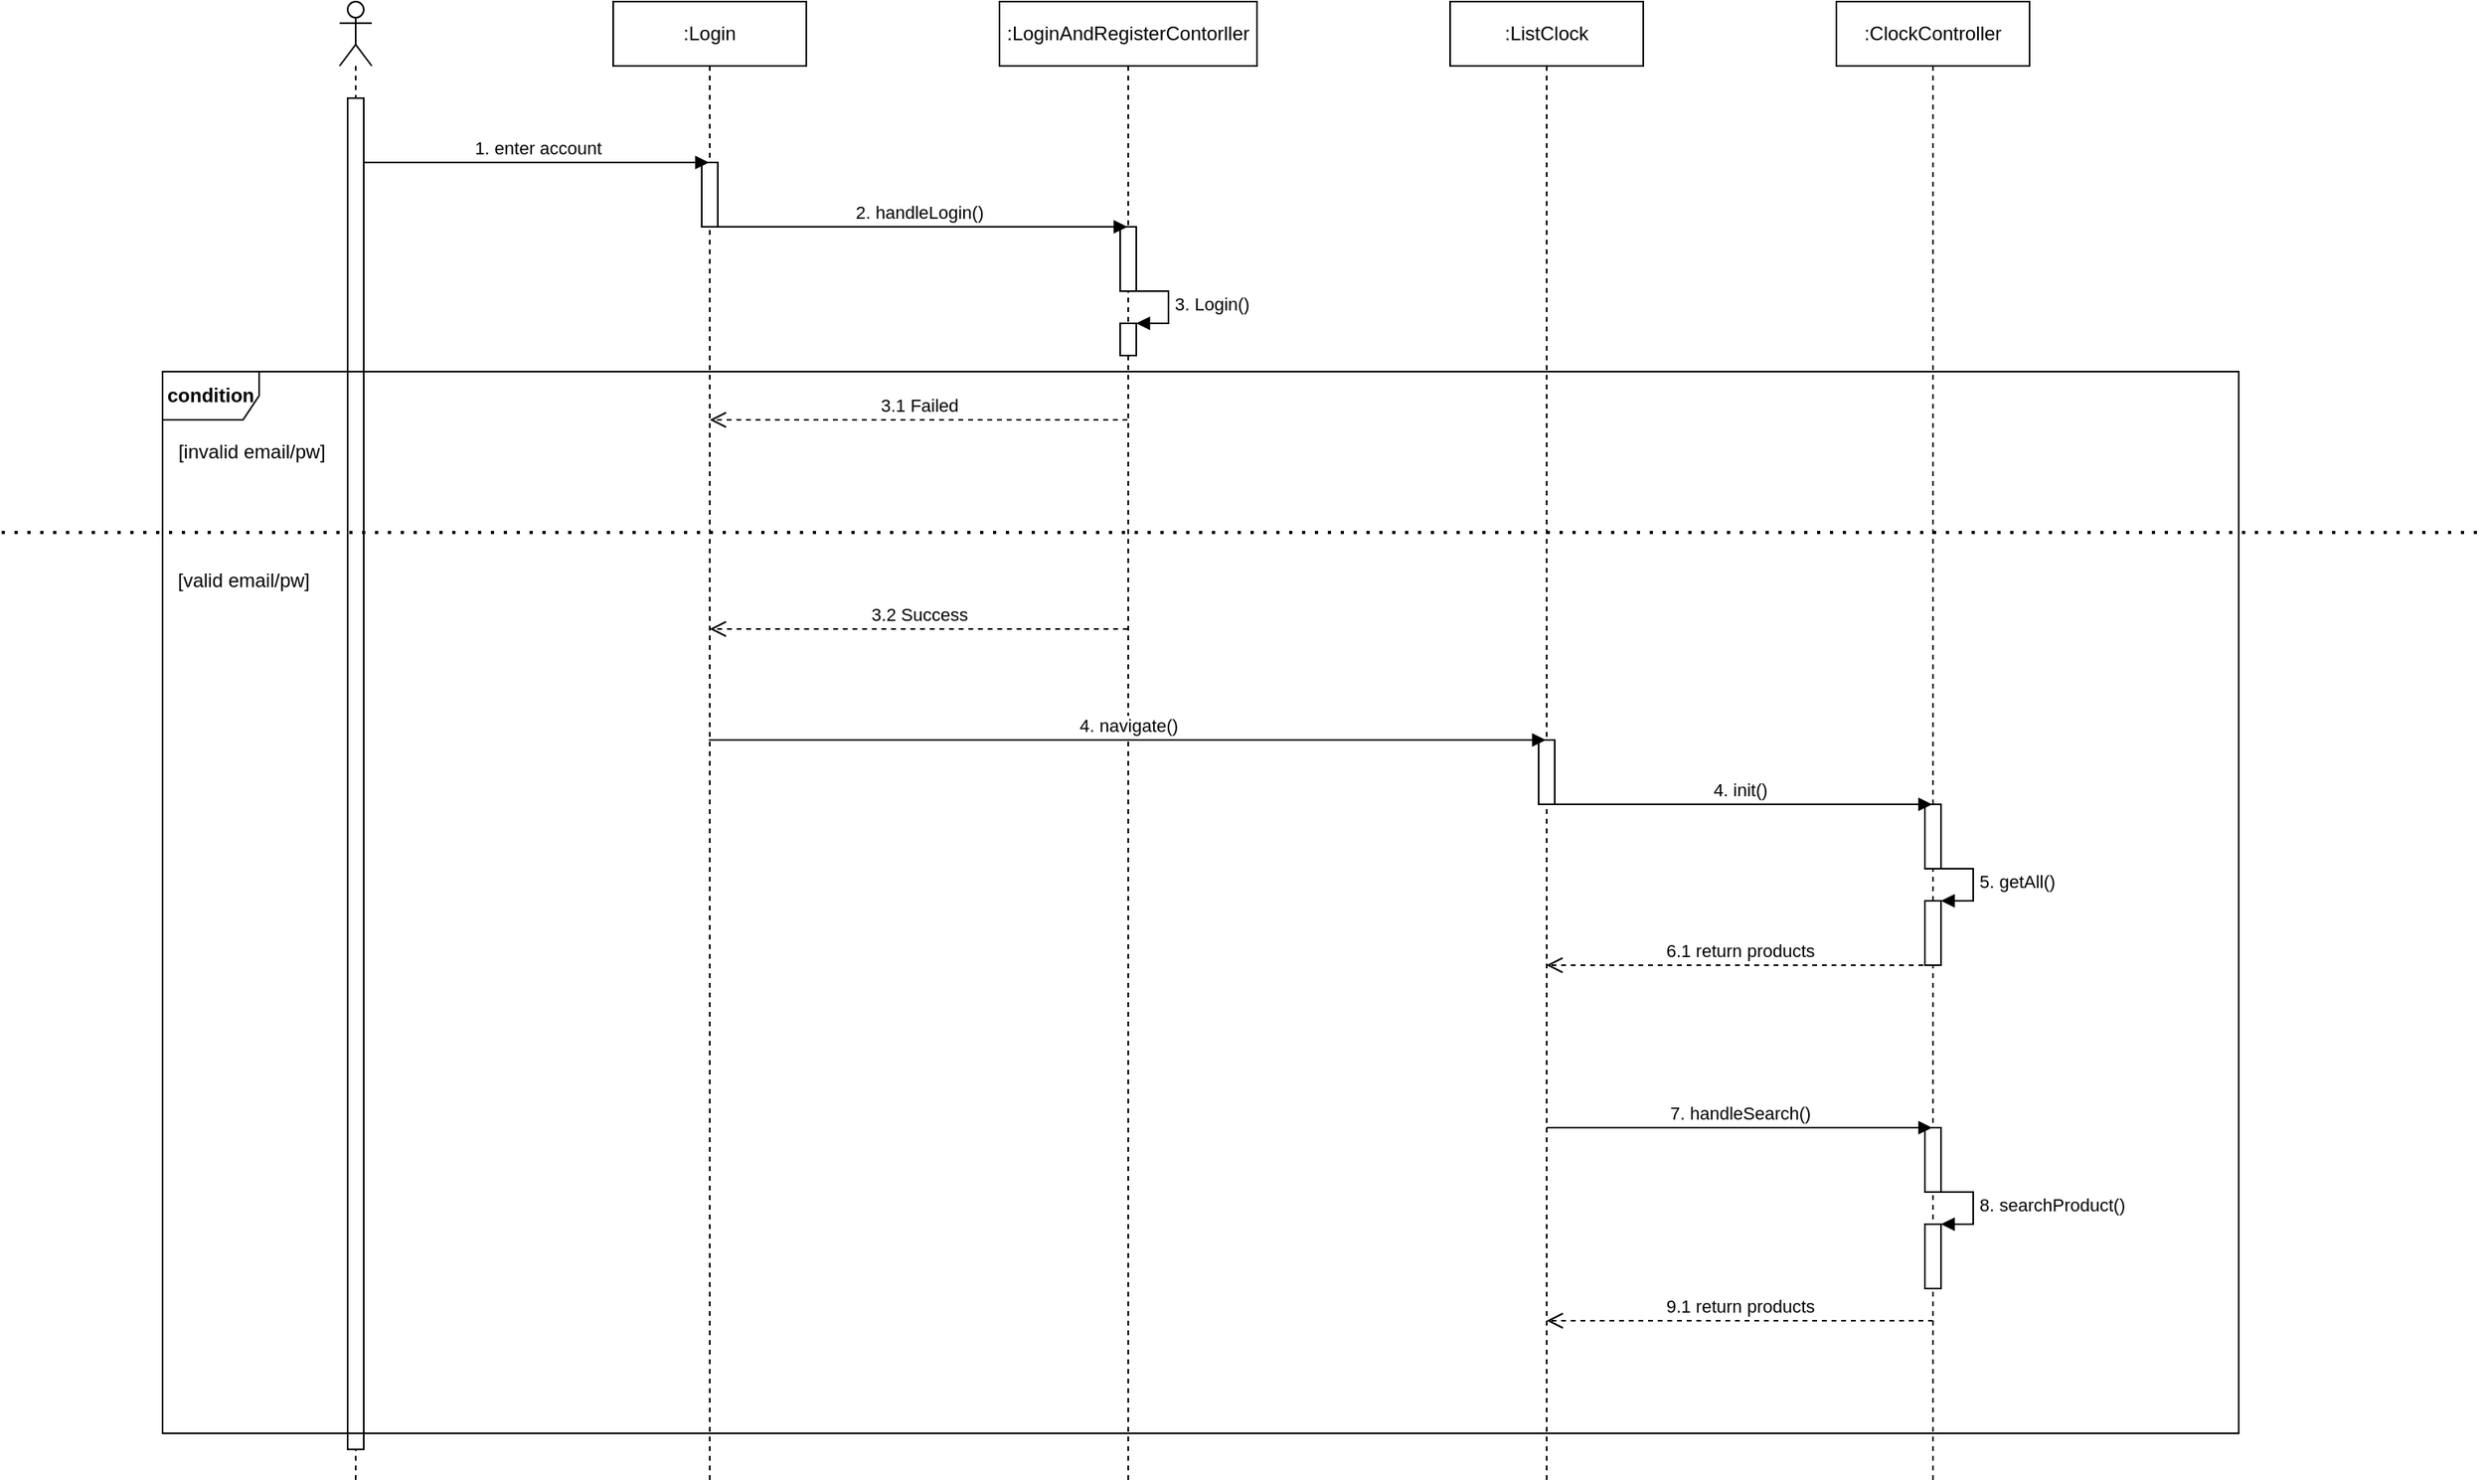 <mxfile version="13.9.9" type="device" pages="5"><diagram id="6x3EPwqBWfYFj-WbYDi4" name="ListClock"><mxGraphModel dx="2091" dy="584" grid="1" gridSize="10" guides="1" tooltips="1" connect="1" arrows="1" fold="1" page="1" pageScale="1" pageWidth="827" pageHeight="1169" math="0" shadow="0"><root><mxCell id="0"/><mxCell id="1" parent="0"/><mxCell id="4ZbzaC9IqEXtEXkV-pgL-1" value="" style="shape=umlLifeline;participant=umlActor;perimeter=lifelinePerimeter;whiteSpace=wrap;html=1;container=1;collapsible=0;recursiveResize=0;verticalAlign=top;spacingTop=36;outlineConnect=0;" parent="1" vertex="1"><mxGeometry x="-10" y="80" width="20" height="920" as="geometry"/></mxCell><mxCell id="4ZbzaC9IqEXtEXkV-pgL-15" value="" style="html=1;points=[];perimeter=orthogonalPerimeter;" parent="4ZbzaC9IqEXtEXkV-pgL-1" vertex="1"><mxGeometry x="5" y="60" width="10" height="840" as="geometry"/></mxCell><mxCell id="4ZbzaC9IqEXtEXkV-pgL-2" value=":ClockController" style="shape=umlLifeline;perimeter=lifelinePerimeter;whiteSpace=wrap;html=1;container=1;collapsible=0;recursiveResize=0;outlineConnect=0;" parent="1" vertex="1"><mxGeometry x="920" y="80" width="120" height="920" as="geometry"/></mxCell><mxCell id="4ZbzaC9IqEXtEXkV-pgL-23" value="" style="html=1;points=[];perimeter=orthogonalPerimeter;" parent="4ZbzaC9IqEXtEXkV-pgL-2" vertex="1"><mxGeometry x="55" y="499" width="10" height="40" as="geometry"/></mxCell><mxCell id="4ZbzaC9IqEXtEXkV-pgL-24" value="" style="html=1;points=[];perimeter=orthogonalPerimeter;" parent="4ZbzaC9IqEXtEXkV-pgL-2" vertex="1"><mxGeometry x="55" y="559" width="10" height="40" as="geometry"/></mxCell><mxCell id="4ZbzaC9IqEXtEXkV-pgL-25" value="5. getAll()" style="edgeStyle=orthogonalEdgeStyle;html=1;align=left;spacingLeft=2;endArrow=block;rounded=0;entryX=1;entryY=0;" parent="4ZbzaC9IqEXtEXkV-pgL-2" target="4ZbzaC9IqEXtEXkV-pgL-24" edge="1"><mxGeometry relative="1" as="geometry"><mxPoint x="60" y="539" as="sourcePoint"/><Array as="points"><mxPoint x="85" y="539"/></Array></mxGeometry></mxCell><mxCell id="QKuRSUSCbCSaYVGUahXZ-3" value="" style="html=1;points=[];perimeter=orthogonalPerimeter;" parent="4ZbzaC9IqEXtEXkV-pgL-2" vertex="1"><mxGeometry x="55" y="760" width="10" height="40" as="geometry"/></mxCell><mxCell id="QKuRSUSCbCSaYVGUahXZ-4" value="8. searchProduct()" style="edgeStyle=orthogonalEdgeStyle;html=1;align=left;spacingLeft=2;endArrow=block;rounded=0;entryX=1;entryY=0;" parent="4ZbzaC9IqEXtEXkV-pgL-2" target="QKuRSUSCbCSaYVGUahXZ-3" edge="1"><mxGeometry relative="1" as="geometry"><mxPoint x="60" y="740" as="sourcePoint"/><Array as="points"><mxPoint x="85" y="740"/></Array></mxGeometry></mxCell><mxCell id="QKuRSUSCbCSaYVGUahXZ-11" value="" style="html=1;points=[];perimeter=orthogonalPerimeter;" parent="4ZbzaC9IqEXtEXkV-pgL-2" vertex="1"><mxGeometry x="55" y="700" width="10" height="40" as="geometry"/></mxCell><mxCell id="4ZbzaC9IqEXtEXkV-pgL-3" value=":ListClock" style="shape=umlLifeline;perimeter=lifelinePerimeter;whiteSpace=wrap;html=1;container=1;collapsible=0;recursiveResize=0;outlineConnect=0;" parent="1" vertex="1"><mxGeometry x="680" y="80" width="120" height="920" as="geometry"/></mxCell><mxCell id="4ZbzaC9IqEXtEXkV-pgL-21" value="" style="html=1;points=[];perimeter=orthogonalPerimeter;" parent="4ZbzaC9IqEXtEXkV-pgL-3" vertex="1"><mxGeometry x="55" y="459" width="10" height="40" as="geometry"/></mxCell><mxCell id="4ZbzaC9IqEXtEXkV-pgL-4" value=":LoginAndRegisterContorller" style="shape=umlLifeline;perimeter=lifelinePerimeter;whiteSpace=wrap;html=1;container=1;collapsible=0;recursiveResize=0;outlineConnect=0;" parent="1" vertex="1"><mxGeometry x="400" y="80" width="160" height="920" as="geometry"/></mxCell><mxCell id="4ZbzaC9IqEXtEXkV-pgL-18" value="" style="html=1;points=[];perimeter=orthogonalPerimeter;" parent="4ZbzaC9IqEXtEXkV-pgL-4" vertex="1"><mxGeometry x="75" y="140" width="10" height="40" as="geometry"/></mxCell><mxCell id="4ZbzaC9IqEXtEXkV-pgL-13" value="" style="html=1;points=[];perimeter=orthogonalPerimeter;" parent="4ZbzaC9IqEXtEXkV-pgL-4" vertex="1"><mxGeometry x="75" y="200" width="10" height="20" as="geometry"/></mxCell><mxCell id="4ZbzaC9IqEXtEXkV-pgL-14" value="3. Login()" style="edgeStyle=orthogonalEdgeStyle;html=1;align=left;spacingLeft=2;endArrow=block;rounded=0;entryX=1;entryY=0;" parent="4ZbzaC9IqEXtEXkV-pgL-4" target="4ZbzaC9IqEXtEXkV-pgL-13" edge="1"><mxGeometry relative="1" as="geometry"><mxPoint x="80" y="180" as="sourcePoint"/><Array as="points"><mxPoint x="105" y="180"/></Array></mxGeometry></mxCell><mxCell id="4ZbzaC9IqEXtEXkV-pgL-5" value=":Login" style="shape=umlLifeline;perimeter=lifelinePerimeter;whiteSpace=wrap;html=1;container=1;collapsible=0;recursiveResize=0;outlineConnect=0;" parent="1" vertex="1"><mxGeometry x="160" y="80" width="120" height="920" as="geometry"/></mxCell><mxCell id="4ZbzaC9IqEXtEXkV-pgL-16" value="" style="html=1;points=[];perimeter=orthogonalPerimeter;" parent="4ZbzaC9IqEXtEXkV-pgL-5" vertex="1"><mxGeometry x="55" y="100" width="10" height="40" as="geometry"/></mxCell><mxCell id="4ZbzaC9IqEXtEXkV-pgL-12" value="1. enter account" style="html=1;verticalAlign=bottom;endArrow=block;" parent="1" source="4ZbzaC9IqEXtEXkV-pgL-15" target="4ZbzaC9IqEXtEXkV-pgL-5" edge="1"><mxGeometry width="80" relative="1" as="geometry"><mxPoint x="10" y="180" as="sourcePoint"/><mxPoint x="140" y="170" as="targetPoint"/><Array as="points"><mxPoint x="110" y="180"/></Array></mxGeometry></mxCell><mxCell id="4ZbzaC9IqEXtEXkV-pgL-17" value="2. handleLogin()" style="html=1;verticalAlign=bottom;endArrow=block;" parent="1" target="4ZbzaC9IqEXtEXkV-pgL-4" edge="1"><mxGeometry width="80" relative="1" as="geometry"><mxPoint x="220" y="220" as="sourcePoint"/><mxPoint x="300" y="220" as="targetPoint"/></mxGeometry></mxCell><mxCell id="4ZbzaC9IqEXtEXkV-pgL-19" value="3.1 Failed" style="html=1;verticalAlign=bottom;endArrow=open;dashed=1;endSize=8;" parent="1" source="4ZbzaC9IqEXtEXkV-pgL-4" target="4ZbzaC9IqEXtEXkV-pgL-5" edge="1"><mxGeometry relative="1" as="geometry"><mxPoint x="480" y="320" as="sourcePoint"/><mxPoint x="400" y="320" as="targetPoint"/><Array as="points"><mxPoint x="350" y="340"/></Array></mxGeometry></mxCell><mxCell id="4ZbzaC9IqEXtEXkV-pgL-20" value="4. navigate()" style="html=1;verticalAlign=bottom;endArrow=block;" parent="1" edge="1"><mxGeometry width="80" relative="1" as="geometry"><mxPoint x="219.5" y="539" as="sourcePoint"/><mxPoint x="739.5" y="539" as="targetPoint"/><Array as="points"><mxPoint x="490" y="539"/></Array></mxGeometry></mxCell><mxCell id="4ZbzaC9IqEXtEXkV-pgL-22" value="4. init()" style="html=1;verticalAlign=bottom;endArrow=block;" parent="1" edge="1"><mxGeometry width="80" relative="1" as="geometry"><mxPoint x="740" y="579" as="sourcePoint"/><mxPoint x="979.5" y="579.0" as="targetPoint"/></mxGeometry></mxCell><mxCell id="4ZbzaC9IqEXtEXkV-pgL-26" value="6.1 return products" style="html=1;verticalAlign=bottom;endArrow=open;dashed=1;endSize=8;" parent="1" edge="1"><mxGeometry relative="1" as="geometry"><mxPoint x="980" y="679" as="sourcePoint"/><mxPoint x="739.81" y="679" as="targetPoint"/></mxGeometry></mxCell><mxCell id="4ZbzaC9IqEXtEXkV-pgL-27" value="3.2 Success" style="html=1;verticalAlign=bottom;endArrow=open;dashed=1;endSize=8;" parent="1" edge="1"><mxGeometry relative="1" as="geometry"><mxPoint x="479.69" y="470.0" as="sourcePoint"/><mxPoint x="220.0" y="470.0" as="targetPoint"/><Array as="points"><mxPoint x="350.19" y="470"/></Array></mxGeometry></mxCell><mxCell id="4ZbzaC9IqEXtEXkV-pgL-29" value="" style="endArrow=none;dashed=1;html=1;dashPattern=1 3;strokeWidth=2;" parent="1" edge="1"><mxGeometry width="50" height="50" relative="1" as="geometry"><mxPoint x="-220" y="410" as="sourcePoint"/><mxPoint x="1320" y="410" as="targetPoint"/></mxGeometry></mxCell><mxCell id="4ZbzaC9IqEXtEXkV-pgL-38" value="[invalid email/pw]" style="text;html=1;align=center;verticalAlign=middle;resizable=0;points=[];autosize=1;" parent="1" vertex="1"><mxGeometry x="-120" y="350" width="110" height="20" as="geometry"/></mxCell><mxCell id="4ZbzaC9IqEXtEXkV-pgL-39" value="[valid email/pw]" style="text;html=1;align=center;verticalAlign=middle;resizable=0;points=[];autosize=1;" parent="1" vertex="1"><mxGeometry x="-120" y="430" width="100" height="20" as="geometry"/></mxCell><mxCell id="QKuRSUSCbCSaYVGUahXZ-2" value="7. handleSearch()" style="html=1;verticalAlign=bottom;endArrow=block;" parent="1" target="4ZbzaC9IqEXtEXkV-pgL-2" edge="1"><mxGeometry width="80" relative="1" as="geometry"><mxPoint x="740" y="780" as="sourcePoint"/><mxPoint x="954.5" y="780" as="targetPoint"/><Array as="points"><mxPoint x="845" y="780"/></Array></mxGeometry></mxCell><mxCell id="QKuRSUSCbCSaYVGUahXZ-13" value="9.1 return products" style="html=1;verticalAlign=bottom;endArrow=open;dashed=1;endSize=8;" parent="1" target="4ZbzaC9IqEXtEXkV-pgL-3" edge="1"><mxGeometry x="-0.001" relative="1" as="geometry"><mxPoint x="980" y="900" as="sourcePoint"/><mxPoint x="900" y="900" as="targetPoint"/><mxPoint as="offset"/></mxGeometry></mxCell><mxCell id="ag_3nZX5s_syxcWz026o-1" value="&lt;b&gt;condition&lt;/b&gt;" style="shape=umlFrame;whiteSpace=wrap;html=1;" parent="1" vertex="1"><mxGeometry x="-120" y="310" width="1290" height="660" as="geometry"/></mxCell></root></mxGraphModel></diagram><diagram id="0KiFyDqW0P118igufrtI" name="Add-Delete"><mxGraphModel dx="2389" dy="678" grid="1" gridSize="10" guides="1" tooltips="1" connect="1" arrows="1" fold="1" page="1" pageScale="1" pageWidth="827" pageHeight="1169" math="0" shadow="0"><root><mxCell id="wkVsoX18GXcLnjaH77v0-0"/><mxCell id="wkVsoX18GXcLnjaH77v0-1" parent="wkVsoX18GXcLnjaH77v0-0"/><mxCell id="uT6mUZT8ev6ivkSlU4DW-0" value="" style="shape=umlLifeline;participant=umlActor;perimeter=lifelinePerimeter;whiteSpace=wrap;html=1;container=1;collapsible=0;recursiveResize=0;verticalAlign=top;spacingTop=36;outlineConnect=0;" parent="wkVsoX18GXcLnjaH77v0-1" vertex="1"><mxGeometry x="-10" y="80" width="20" height="2120" as="geometry"/></mxCell><mxCell id="uT6mUZT8ev6ivkSlU4DW-1" value="" style="html=1;points=[];perimeter=orthogonalPerimeter;" parent="uT6mUZT8ev6ivkSlU4DW-0" vertex="1"><mxGeometry x="5" y="60" width="10" height="1910" as="geometry"/></mxCell><mxCell id="uT6mUZT8ev6ivkSlU4DW-2" value=":ClockController" style="shape=umlLifeline;perimeter=lifelinePerimeter;whiteSpace=wrap;html=1;container=1;collapsible=0;recursiveResize=0;outlineConnect=0;" parent="wkVsoX18GXcLnjaH77v0-1" vertex="1"><mxGeometry x="1030" y="70" width="120" height="2120" as="geometry"/></mxCell><mxCell id="D1Z6ZA0imk2S1UQ9tDyd-1" value="" style="html=1;points=[];perimeter=orthogonalPerimeter;" parent="uT6mUZT8ev6ivkSlU4DW-2" vertex="1"><mxGeometry x="55" y="140" width="10" height="40" as="geometry"/></mxCell><mxCell id="D1Z6ZA0imk2S1UQ9tDyd-2" value="" style="html=1;points=[];perimeter=orthogonalPerimeter;" parent="uT6mUZT8ev6ivkSlU4DW-2" vertex="1"><mxGeometry x="55" y="200" width="10" height="40" as="geometry"/></mxCell><mxCell id="D1Z6ZA0imk2S1UQ9tDyd-3" value="3. getAll()" style="edgeStyle=orthogonalEdgeStyle;html=1;align=left;spacingLeft=2;endArrow=block;rounded=0;entryX=1;entryY=0;" parent="uT6mUZT8ev6ivkSlU4DW-2" target="D1Z6ZA0imk2S1UQ9tDyd-2" edge="1"><mxGeometry relative="1" as="geometry"><mxPoint x="60" y="180" as="sourcePoint"/><Array as="points"><mxPoint x="85" y="180"/></Array></mxGeometry></mxCell><mxCell id="D1Z6ZA0imk2S1UQ9tDyd-7" value="" style="html=1;points=[];perimeter=orthogonalPerimeter;" parent="uT6mUZT8ev6ivkSlU4DW-2" vertex="1"><mxGeometry x="55" y="320" width="10" height="40" as="geometry"/></mxCell><mxCell id="D1Z6ZA0imk2S1UQ9tDyd-8" value="6. getClockById()" style="edgeStyle=orthogonalEdgeStyle;html=1;align=left;spacingLeft=2;endArrow=block;rounded=0;entryX=1;entryY=0;" parent="uT6mUZT8ev6ivkSlU4DW-2" target="D1Z6ZA0imk2S1UQ9tDyd-9" edge="1"><mxGeometry relative="1" as="geometry"><mxPoint x="60" y="360" as="sourcePoint"/><Array as="points"><mxPoint x="85" y="360"/></Array></mxGeometry></mxCell><mxCell id="D1Z6ZA0imk2S1UQ9tDyd-9" value="" style="html=1;points=[];perimeter=orthogonalPerimeter;" parent="uT6mUZT8ev6ivkSlU4DW-2" vertex="1"><mxGeometry x="55" y="380" width="10" height="40" as="geometry"/></mxCell><mxCell id="D1Z6ZA0imk2S1UQ9tDyd-16" value="" style="html=1;points=[];perimeter=orthogonalPerimeter;" parent="uT6mUZT8ev6ivkSlU4DW-2" vertex="1"><mxGeometry x="55" y="520" width="10" height="40" as="geometry"/></mxCell><mxCell id="D1Z6ZA0imk2S1UQ9tDyd-15" value="10. addProduct()" style="edgeStyle=orthogonalEdgeStyle;html=1;align=left;spacingLeft=2;endArrow=block;rounded=0;entryX=1;entryY=0;" parent="uT6mUZT8ev6ivkSlU4DW-2" target="D1Z6ZA0imk2S1UQ9tDyd-14" edge="1"><mxGeometry relative="1" as="geometry"><mxPoint x="60" y="560" as="sourcePoint"/><Array as="points"><mxPoint x="85" y="560"/></Array></mxGeometry></mxCell><mxCell id="D1Z6ZA0imk2S1UQ9tDyd-14" value="" style="html=1;points=[];perimeter=orthogonalPerimeter;" parent="uT6mUZT8ev6ivkSlU4DW-2" vertex="1"><mxGeometry x="55" y="580" width="10" height="40" as="geometry"/></mxCell><mxCell id="mBYN2zFksLIMVfZ2ObAT-1" value="" style="html=1;points=[];perimeter=orthogonalPerimeter;" parent="uT6mUZT8ev6ivkSlU4DW-2" vertex="1"><mxGeometry x="55" y="920" width="10" height="40" as="geometry"/></mxCell><mxCell id="mBYN2zFksLIMVfZ2ObAT-2" value="13. deleteClock(id)" style="edgeStyle=orthogonalEdgeStyle;html=1;align=left;spacingLeft=2;endArrow=block;rounded=0;entryX=1;entryY=0;" parent="uT6mUZT8ev6ivkSlU4DW-2" target="mBYN2zFksLIMVfZ2ObAT-1" edge="1"><mxGeometry relative="1" as="geometry"><mxPoint x="60" y="900" as="sourcePoint"/><Array as="points"><mxPoint x="85" y="900"/></Array></mxGeometry></mxCell><mxCell id="mBYN2zFksLIMVfZ2ObAT-3" value="" style="html=1;points=[];perimeter=orthogonalPerimeter;" parent="uT6mUZT8ev6ivkSlU4DW-2" vertex="1"><mxGeometry x="55" y="860" width="10" height="40" as="geometry"/></mxCell><mxCell id="uT6mUZT8ev6ivkSlU4DW-6" value=":AddClock" style="shape=umlLifeline;perimeter=lifelinePerimeter;whiteSpace=wrap;html=1;container=1;collapsible=0;recursiveResize=0;outlineConnect=0;" parent="wkVsoX18GXcLnjaH77v0-1" vertex="1"><mxGeometry x="680" y="80" width="120" height="2120" as="geometry"/></mxCell><mxCell id="D1Z6ZA0imk2S1UQ9tDyd-13" value="" style="html=1;points=[];perimeter=orthogonalPerimeter;" parent="uT6mUZT8ev6ivkSlU4DW-6" vertex="1"><mxGeometry x="55" y="480" width="10" height="40" as="geometry"/></mxCell><mxCell id="uT6mUZT8ev6ivkSlU4DW-8" value=":DetailClock" style="shape=umlLifeline;perimeter=lifelinePerimeter;whiteSpace=wrap;html=1;container=1;collapsible=0;recursiveResize=0;outlineConnect=0;" parent="wkVsoX18GXcLnjaH77v0-1" vertex="1"><mxGeometry x="400" y="80" width="160" height="2120" as="geometry"/></mxCell><mxCell id="D1Z6ZA0imk2S1UQ9tDyd-6" value="" style="html=1;points=[];perimeter=orthogonalPerimeter;" parent="uT6mUZT8ev6ivkSlU4DW-8" vertex="1"><mxGeometry x="75" y="280" width="10" height="40" as="geometry"/></mxCell><mxCell id="uT6mUZT8ev6ivkSlU4DW-12" value=":ListClock" style="shape=umlLifeline;perimeter=lifelinePerimeter;whiteSpace=wrap;html=1;container=1;collapsible=0;recursiveResize=0;outlineConnect=0;" parent="wkVsoX18GXcLnjaH77v0-1" vertex="1"><mxGeometry x="160" y="80" width="120" height="2120" as="geometry"/></mxCell><mxCell id="uT6mUZT8ev6ivkSlU4DW-13" value="" style="html=1;points=[];perimeter=orthogonalPerimeter;" parent="uT6mUZT8ev6ivkSlU4DW-12" vertex="1"><mxGeometry x="55" y="100" width="10" height="40" as="geometry"/></mxCell><mxCell id="uT6mUZT8ev6ivkSlU4DW-14" value="1. View Product" style="html=1;verticalAlign=bottom;endArrow=block;" parent="wkVsoX18GXcLnjaH77v0-1" source="uT6mUZT8ev6ivkSlU4DW-1" target="uT6mUZT8ev6ivkSlU4DW-12" edge="1"><mxGeometry width="80" relative="1" as="geometry"><mxPoint x="10" y="180" as="sourcePoint"/><mxPoint x="140" y="170" as="targetPoint"/><Array as="points"><mxPoint x="110" y="180"/></Array></mxGeometry></mxCell><mxCell id="uT6mUZT8ev6ivkSlU4DW-15" value="2. init()" style="html=1;verticalAlign=bottom;endArrow=block;entryX=0.014;entryY=0.277;entryDx=0;entryDy=0;entryPerimeter=0;" parent="wkVsoX18GXcLnjaH77v0-1" target="D1Z6ZA0imk2S1UQ9tDyd-1" edge="1"><mxGeometry width="80" relative="1" as="geometry"><mxPoint x="220" y="220" as="sourcePoint"/><mxPoint x="1080" y="220" as="targetPoint"/></mxGeometry></mxCell><mxCell id="D1Z6ZA0imk2S1UQ9tDyd-0" value="4.1 return products" style="html=1;verticalAlign=bottom;endArrow=open;dashed=1;endSize=8;" parent="wkVsoX18GXcLnjaH77v0-1" source="uT6mUZT8ev6ivkSlU4DW-2" target="uT6mUZT8ev6ivkSlU4DW-12" edge="1"><mxGeometry relative="1" as="geometry"><mxPoint x="650" y="330" as="sourcePoint"/><mxPoint x="570" y="330" as="targetPoint"/><Array as="points"><mxPoint x="660" y="320"/></Array></mxGeometry></mxCell><mxCell id="D1Z6ZA0imk2S1UQ9tDyd-4" value="5. DetailClick()" style="html=1;verticalAlign=bottom;endArrow=block;" parent="wkVsoX18GXcLnjaH77v0-1" target="uT6mUZT8ev6ivkSlU4DW-8" edge="1"><mxGeometry width="80" relative="1" as="geometry"><mxPoint x="220" y="360" as="sourcePoint"/><mxPoint x="300" y="360" as="targetPoint"/></mxGeometry></mxCell><mxCell id="D1Z6ZA0imk2S1UQ9tDyd-5" value="6. init()" style="html=1;verticalAlign=bottom;endArrow=block;entryX=0.069;entryY=0.301;entryDx=0;entryDy=0;entryPerimeter=0;" parent="wkVsoX18GXcLnjaH77v0-1" source="uT6mUZT8ev6ivkSlU4DW-8" target="D1Z6ZA0imk2S1UQ9tDyd-7" edge="1"><mxGeometry x="-0.229" width="80" relative="1" as="geometry"><mxPoint x="590" y="430" as="sourcePoint"/><mxPoint x="1080" y="400" as="targetPoint"/><Array as="points"><mxPoint x="730" y="400"/><mxPoint x="1040" y="400"/></Array><mxPoint as="offset"/></mxGeometry></mxCell><mxCell id="D1Z6ZA0imk2S1UQ9tDyd-10" value="7.1 return product" style="html=1;verticalAlign=bottom;endArrow=open;dashed=1;endSize=8;" parent="wkVsoX18GXcLnjaH77v0-1" source="uT6mUZT8ev6ivkSlU4DW-2" edge="1"><mxGeometry relative="1" as="geometry"><mxPoint x="980" y="500" as="sourcePoint"/><mxPoint x="480" y="500" as="targetPoint"/><Array as="points"><mxPoint x="660.5" y="500"/></Array></mxGeometry></mxCell><mxCell id="D1Z6ZA0imk2S1UQ9tDyd-11" value="8. navigate()" style="html=1;verticalAlign=bottom;endArrow=block;" parent="wkVsoX18GXcLnjaH77v0-1" edge="1"><mxGeometry width="80" relative="1" as="geometry"><mxPoint x="480" y="560" as="sourcePoint"/><mxPoint x="739.5" y="560" as="targetPoint"/></mxGeometry></mxCell><mxCell id="D1Z6ZA0imk2S1UQ9tDyd-17" value="11.1 return AddClock page" style="html=1;verticalAlign=bottom;endArrow=open;dashed=1;endSize=8;" parent="wkVsoX18GXcLnjaH77v0-1" source="uT6mUZT8ev6ivkSlU4DW-2" target="uT6mUZT8ev6ivkSlU4DW-6" edge="1"><mxGeometry x="-0.031" relative="1" as="geometry"><mxPoint x="960" y="700" as="sourcePoint"/><mxPoint x="890" y="780" as="targetPoint"/><Array as="points"><mxPoint x="1040" y="850"/><mxPoint x="880" y="850"/><mxPoint x="830" y="850"/></Array><mxPoint x="1" as="offset"/></mxGeometry></mxCell><mxCell id="1_5fPhugaTYHrrZBfUpy-2" value="11.2 return ListClock page" style="html=1;verticalAlign=bottom;endArrow=open;dashed=1;endSize=8;" parent="wkVsoX18GXcLnjaH77v0-1" source="uT6mUZT8ev6ivkSlU4DW-2" target="uT6mUZT8ev6ivkSlU4DW-12" edge="1"><mxGeometry x="-0.031" relative="1" as="geometry"><mxPoint x="1090" y="840" as="sourcePoint"/><mxPoint x="740" y="840" as="targetPoint"/><Array as="points"><mxPoint x="1030" y="730"/><mxPoint x="910" y="730"/></Array><mxPoint x="1" as="offset"/></mxGeometry></mxCell><mxCell id="1_5fPhugaTYHrrZBfUpy-5" value="" style="endArrow=none;dashed=1;html=1;dashPattern=1 3;strokeWidth=2;exitX=-0.001;exitY=0.553;exitDx=0;exitDy=0;exitPerimeter=0;entryX=1.002;entryY=0.553;entryDx=0;entryDy=0;entryPerimeter=0;" parent="wkVsoX18GXcLnjaH77v0-1" edge="1"><mxGeometry width="50" height="50" relative="1" as="geometry"><mxPoint x="179.02" y="799.54" as="sourcePoint"/><mxPoint x="1161.96" y="799.54" as="targetPoint"/></mxGeometry></mxCell><mxCell id="1_5fPhugaTYHrrZBfUpy-8" value="[success]" style="text;html=1;align=center;verticalAlign=middle;resizable=0;points=[];autosize=1;" parent="wkVsoX18GXcLnjaH77v0-1" vertex="1"><mxGeometry x="150" y="720" width="70" height="20" as="geometry"/></mxCell><mxCell id="1_5fPhugaTYHrrZBfUpy-9" value="[failed]" style="text;html=1;align=center;verticalAlign=middle;resizable=0;points=[];autosize=1;" parent="wkVsoX18GXcLnjaH77v0-1" vertex="1"><mxGeometry x="155" y="810" width="50" height="20" as="geometry"/></mxCell><mxCell id="D1Z6ZA0imk2S1UQ9tDyd-12" value="9. init()" style="html=1;verticalAlign=bottom;endArrow=block;entryX=0.621;entryY=0.032;entryDx=0;entryDy=0;entryPerimeter=0;" parent="wkVsoX18GXcLnjaH77v0-1" source="uT6mUZT8ev6ivkSlU4DW-6" target="D1Z6ZA0imk2S1UQ9tDyd-16" edge="1"><mxGeometry x="-0.392" width="80" relative="1" as="geometry"><mxPoint x="850" y="590" as="sourcePoint"/><mxPoint x="1050" y="590" as="targetPoint"/><mxPoint as="offset"/></mxGeometry></mxCell><mxCell id="mBYN2zFksLIMVfZ2ObAT-0" value="12. handleDelete(id)" style="html=1;verticalAlign=bottom;endArrow=block;" parent="wkVsoX18GXcLnjaH77v0-1" target="uT6mUZT8ev6ivkSlU4DW-2" edge="1"><mxGeometry width="80" relative="1" as="geometry"><mxPoint x="480" y="930" as="sourcePoint"/><mxPoint x="739.5" y="930" as="targetPoint"/></mxGeometry></mxCell><mxCell id="BXJ8G7WmwfjUQoyiXv0O-0" value="14.1 return ListClock page" style="html=1;verticalAlign=bottom;endArrow=open;dashed=1;endSize=8;" parent="wkVsoX18GXcLnjaH77v0-1" source="uT6mUZT8ev6ivkSlU4DW-2" target="uT6mUZT8ev6ivkSlU4DW-12" edge="1"><mxGeometry relative="1" as="geometry"><mxPoint x="1059.5" y="1060" as="sourcePoint"/><mxPoint x="450" y="1060" as="targetPoint"/><Array as="points"><mxPoint x="630.5" y="1060"/></Array></mxGeometry></mxCell><mxCell id="VkKmWreAQgxGLJ_sVAfu-1" value="14.1 return DetailClock page" style="html=1;verticalAlign=bottom;endArrow=open;dashed=1;endSize=8;" edge="1" parent="wkVsoX18GXcLnjaH77v0-1" target="uT6mUZT8ev6ivkSlU4DW-8"><mxGeometry relative="1" as="geometry"><mxPoint x="1090" y="1200" as="sourcePoint"/><mxPoint x="220" y="1200" as="targetPoint"/><Array as="points"><mxPoint x="631" y="1200"/></Array></mxGeometry></mxCell><mxCell id="VkKmWreAQgxGLJ_sVAfu-2" value="&lt;b&gt;condition&lt;/b&gt;" style="shape=umlFrame;whiteSpace=wrap;html=1;" vertex="1" parent="wkVsoX18GXcLnjaH77v0-1"><mxGeometry x="70" y="1035" width="1070" height="190" as="geometry"/></mxCell><mxCell id="VkKmWreAQgxGLJ_sVAfu-3" value="[success]" style="text;html=1;align=center;verticalAlign=middle;resizable=0;points=[];autosize=1;" vertex="1" parent="wkVsoX18GXcLnjaH77v0-1"><mxGeometry x="85" y="1080" width="70" height="20" as="geometry"/></mxCell><mxCell id="VkKmWreAQgxGLJ_sVAfu-4" value="[failed]" style="text;html=1;align=center;verticalAlign=middle;resizable=0;points=[];autosize=1;" vertex="1" parent="wkVsoX18GXcLnjaH77v0-1"><mxGeometry x="95" y="1180" width="50" height="20" as="geometry"/></mxCell><mxCell id="VkKmWreAQgxGLJ_sVAfu-5" value="" style="endArrow=none;dashed=1;html=1;dashPattern=1 3;strokeWidth=2;exitX=-0.001;exitY=0.553;exitDx=0;exitDy=0;exitPerimeter=0;" edge="1" parent="wkVsoX18GXcLnjaH77v0-1"><mxGeometry width="50" height="50" relative="1" as="geometry"><mxPoint x="60.0" y="1129.5" as="sourcePoint"/><mxPoint x="1180" y="1130" as="targetPoint"/></mxGeometry></mxCell><mxCell id="VkKmWreAQgxGLJ_sVAfu-6" value="&lt;b&gt;condition&lt;/b&gt;" style="shape=umlFrame;whiteSpace=wrap;html=1;" vertex="1" parent="wkVsoX18GXcLnjaH77v0-1"><mxGeometry x="90" y="690" width="1070" height="190" as="geometry"/></mxCell></root></mxGraphModel></diagram><diagram id="d2kR2xXNa9ApuGyGvKqs" name="Edit"><mxGraphModel dx="2701" dy="814" grid="1" gridSize="10" guides="1" tooltips="1" connect="1" arrows="1" fold="1" page="1" pageScale="1" pageWidth="827" pageHeight="1169" math="0" shadow="0"><root><mxCell id="TzGp5h9Jz2-UAfx6rMf5-0"/><mxCell id="TzGp5h9Jz2-UAfx6rMf5-1" parent="TzGp5h9Jz2-UAfx6rMf5-0"/><mxCell id="TzGp5h9Jz2-UAfx6rMf5-2" value="" style="shape=umlLifeline;participant=umlActor;perimeter=lifelinePerimeter;whiteSpace=wrap;html=1;container=1;collapsible=0;recursiveResize=0;verticalAlign=top;spacingTop=36;outlineConnect=0;" parent="TzGp5h9Jz2-UAfx6rMf5-1" vertex="1"><mxGeometry x="-10" y="80" width="20" height="2120" as="geometry"/></mxCell><mxCell id="TzGp5h9Jz2-UAfx6rMf5-3" value="" style="html=1;points=[];perimeter=orthogonalPerimeter;" parent="TzGp5h9Jz2-UAfx6rMf5-2" vertex="1"><mxGeometry x="5" y="60" width="10" height="1910" as="geometry"/></mxCell><mxCell id="TzGp5h9Jz2-UAfx6rMf5-4" value=":ClockController" style="shape=umlLifeline;perimeter=lifelinePerimeter;whiteSpace=wrap;html=1;container=1;collapsible=0;recursiveResize=0;outlineConnect=0;" parent="TzGp5h9Jz2-UAfx6rMf5-1" vertex="1"><mxGeometry x="1030" y="70" width="120" height="2120" as="geometry"/></mxCell><mxCell id="TzGp5h9Jz2-UAfx6rMf5-5" value="" style="html=1;points=[];perimeter=orthogonalPerimeter;" parent="TzGp5h9Jz2-UAfx6rMf5-4" vertex="1"><mxGeometry x="55" y="140" width="10" height="40" as="geometry"/></mxCell><mxCell id="TzGp5h9Jz2-UAfx6rMf5-6" value="" style="html=1;points=[];perimeter=orthogonalPerimeter;" parent="TzGp5h9Jz2-UAfx6rMf5-4" vertex="1"><mxGeometry x="55" y="200" width="10" height="40" as="geometry"/></mxCell><mxCell id="TzGp5h9Jz2-UAfx6rMf5-7" value="3. getAll()" style="edgeStyle=orthogonalEdgeStyle;html=1;align=left;spacingLeft=2;endArrow=block;rounded=0;entryX=1;entryY=0;" parent="TzGp5h9Jz2-UAfx6rMf5-4" target="TzGp5h9Jz2-UAfx6rMf5-6" edge="1"><mxGeometry relative="1" as="geometry"><mxPoint x="60" y="180" as="sourcePoint"/><Array as="points"><mxPoint x="85" y="180"/></Array></mxGeometry></mxCell><mxCell id="TzGp5h9Jz2-UAfx6rMf5-8" value="" style="html=1;points=[];perimeter=orthogonalPerimeter;" parent="TzGp5h9Jz2-UAfx6rMf5-4" vertex="1"><mxGeometry x="55" y="320" width="10" height="40" as="geometry"/></mxCell><mxCell id="TzGp5h9Jz2-UAfx6rMf5-9" value="6. getClockById()" style="edgeStyle=orthogonalEdgeStyle;html=1;align=left;spacingLeft=2;endArrow=block;rounded=0;entryX=1;entryY=0;" parent="TzGp5h9Jz2-UAfx6rMf5-4" target="TzGp5h9Jz2-UAfx6rMf5-10" edge="1"><mxGeometry relative="1" as="geometry"><mxPoint x="60" y="360" as="sourcePoint"/><Array as="points"><mxPoint x="85" y="360"/></Array></mxGeometry></mxCell><mxCell id="TzGp5h9Jz2-UAfx6rMf5-10" value="" style="html=1;points=[];perimeter=orthogonalPerimeter;" parent="TzGp5h9Jz2-UAfx6rMf5-4" vertex="1"><mxGeometry x="55" y="380" width="10" height="40" as="geometry"/></mxCell><mxCell id="TzGp5h9Jz2-UAfx6rMf5-11" value="" style="html=1;points=[];perimeter=orthogonalPerimeter;" parent="TzGp5h9Jz2-UAfx6rMf5-4" vertex="1"><mxGeometry x="55" y="520" width="10" height="40" as="geometry"/></mxCell><mxCell id="TzGp5h9Jz2-UAfx6rMf5-12" value="10. editProduct()" style="edgeStyle=orthogonalEdgeStyle;html=1;align=left;spacingLeft=2;endArrow=block;rounded=0;entryX=1;entryY=0;" parent="TzGp5h9Jz2-UAfx6rMf5-4" target="TzGp5h9Jz2-UAfx6rMf5-13" edge="1"><mxGeometry relative="1" as="geometry"><mxPoint x="60" y="560" as="sourcePoint"/><Array as="points"><mxPoint x="85" y="560"/></Array></mxGeometry></mxCell><mxCell id="TzGp5h9Jz2-UAfx6rMf5-13" value="" style="html=1;points=[];perimeter=orthogonalPerimeter;" parent="TzGp5h9Jz2-UAfx6rMf5-4" vertex="1"><mxGeometry x="55" y="580" width="10" height="40" as="geometry"/></mxCell><mxCell id="TzGp5h9Jz2-UAfx6rMf5-14" value="9. init()" style="html=1;verticalAlign=bottom;endArrow=block;" parent="TzGp5h9Jz2-UAfx6rMf5-4" source="TzGp5h9Jz2-UAfx6rMf5-15" edge="1"><mxGeometry x="-0.392" width="80" relative="1" as="geometry"><mxPoint x="-180" y="520" as="sourcePoint"/><mxPoint x="60" y="520" as="targetPoint"/><mxPoint as="offset"/></mxGeometry></mxCell><mxCell id="TzGp5h9Jz2-UAfx6rMf5-15" value=":EditClock" style="shape=umlLifeline;perimeter=lifelinePerimeter;whiteSpace=wrap;html=1;container=1;collapsible=0;recursiveResize=0;outlineConnect=0;" parent="TzGp5h9Jz2-UAfx6rMf5-1" vertex="1"><mxGeometry x="680" y="80" width="120" height="2120" as="geometry"/></mxCell><mxCell id="TzGp5h9Jz2-UAfx6rMf5-16" value="" style="html=1;points=[];perimeter=orthogonalPerimeter;" parent="TzGp5h9Jz2-UAfx6rMf5-15" vertex="1"><mxGeometry x="55" y="480" width="10" height="40" as="geometry"/></mxCell><mxCell id="TzGp5h9Jz2-UAfx6rMf5-17" value=":DetailClock" style="shape=umlLifeline;perimeter=lifelinePerimeter;whiteSpace=wrap;html=1;container=1;collapsible=0;recursiveResize=0;outlineConnect=0;" parent="TzGp5h9Jz2-UAfx6rMf5-1" vertex="1"><mxGeometry x="400" y="80" width="160" height="2120" as="geometry"/></mxCell><mxCell id="TzGp5h9Jz2-UAfx6rMf5-18" value="" style="html=1;points=[];perimeter=orthogonalPerimeter;" parent="TzGp5h9Jz2-UAfx6rMf5-17" vertex="1"><mxGeometry x="75" y="280" width="10" height="40" as="geometry"/></mxCell><mxCell id="TzGp5h9Jz2-UAfx6rMf5-19" value=":ListClock" style="shape=umlLifeline;perimeter=lifelinePerimeter;whiteSpace=wrap;html=1;container=1;collapsible=0;recursiveResize=0;outlineConnect=0;" parent="TzGp5h9Jz2-UAfx6rMf5-1" vertex="1"><mxGeometry x="160" y="80" width="120" height="2120" as="geometry"/></mxCell><mxCell id="TzGp5h9Jz2-UAfx6rMf5-20" value="" style="html=1;points=[];perimeter=orthogonalPerimeter;" parent="TzGp5h9Jz2-UAfx6rMf5-19" vertex="1"><mxGeometry x="55" y="100" width="10" height="40" as="geometry"/></mxCell><mxCell id="TzGp5h9Jz2-UAfx6rMf5-21" value="1. View Product" style="html=1;verticalAlign=bottom;endArrow=block;" parent="TzGp5h9Jz2-UAfx6rMf5-1" source="TzGp5h9Jz2-UAfx6rMf5-3" target="TzGp5h9Jz2-UAfx6rMf5-19" edge="1"><mxGeometry width="80" relative="1" as="geometry"><mxPoint x="10" y="180" as="sourcePoint"/><mxPoint x="140" y="170" as="targetPoint"/><Array as="points"><mxPoint x="110" y="180"/></Array></mxGeometry></mxCell><mxCell id="TzGp5h9Jz2-UAfx6rMf5-22" value="2. init()" style="html=1;verticalAlign=bottom;endArrow=block;" parent="TzGp5h9Jz2-UAfx6rMf5-1" target="TzGp5h9Jz2-UAfx6rMf5-5" edge="1"><mxGeometry width="80" relative="1" as="geometry"><mxPoint x="220" y="220" as="sourcePoint"/><mxPoint x="1050" y="220" as="targetPoint"/></mxGeometry></mxCell><mxCell id="TzGp5h9Jz2-UAfx6rMf5-23" value="4.1 return products" style="html=1;verticalAlign=bottom;endArrow=open;dashed=1;endSize=8;" parent="TzGp5h9Jz2-UAfx6rMf5-1" source="TzGp5h9Jz2-UAfx6rMf5-4" target="TzGp5h9Jz2-UAfx6rMf5-19" edge="1"><mxGeometry relative="1" as="geometry"><mxPoint x="650" y="330" as="sourcePoint"/><mxPoint x="570" y="330" as="targetPoint"/><Array as="points"><mxPoint x="660" y="320"/></Array></mxGeometry></mxCell><mxCell id="TzGp5h9Jz2-UAfx6rMf5-24" value="5. DetailClick()" style="html=1;verticalAlign=bottom;endArrow=block;" parent="TzGp5h9Jz2-UAfx6rMf5-1" target="TzGp5h9Jz2-UAfx6rMf5-17" edge="1"><mxGeometry width="80" relative="1" as="geometry"><mxPoint x="220" y="360" as="sourcePoint"/><mxPoint x="300" y="360" as="targetPoint"/></mxGeometry></mxCell><mxCell id="TzGp5h9Jz2-UAfx6rMf5-25" value="6. init()" style="html=1;verticalAlign=bottom;endArrow=block;entryX=0.088;entryY=0.301;entryDx=0;entryDy=0;entryPerimeter=0;" parent="TzGp5h9Jz2-UAfx6rMf5-1" source="TzGp5h9Jz2-UAfx6rMf5-17" target="TzGp5h9Jz2-UAfx6rMf5-8" edge="1"><mxGeometry x="-0.229" width="80" relative="1" as="geometry"><mxPoint x="590" y="430" as="sourcePoint"/><mxPoint x="1060" y="400" as="targetPoint"/><Array as="points"><mxPoint x="730" y="400"/></Array><mxPoint as="offset"/></mxGeometry></mxCell><mxCell id="TzGp5h9Jz2-UAfx6rMf5-26" value="7.1 return product" style="html=1;verticalAlign=bottom;endArrow=open;dashed=1;endSize=8;" parent="TzGp5h9Jz2-UAfx6rMf5-1" source="TzGp5h9Jz2-UAfx6rMf5-4" edge="1"><mxGeometry relative="1" as="geometry"><mxPoint x="980" y="500" as="sourcePoint"/><mxPoint x="480" y="500" as="targetPoint"/><Array as="points"><mxPoint x="660.5" y="500"/></Array></mxGeometry></mxCell><mxCell id="TzGp5h9Jz2-UAfx6rMf5-27" value="8. navigate()" style="html=1;verticalAlign=bottom;endArrow=block;" parent="TzGp5h9Jz2-UAfx6rMf5-1" edge="1"><mxGeometry width="80" relative="1" as="geometry"><mxPoint x="480" y="560" as="sourcePoint"/><mxPoint x="739.5" y="560" as="targetPoint"/></mxGeometry></mxCell><mxCell id="TzGp5h9Jz2-UAfx6rMf5-28" value="11.1 return edit page" style="html=1;verticalAlign=bottom;endArrow=open;dashed=1;endSize=8;" parent="TzGp5h9Jz2-UAfx6rMf5-1" source="TzGp5h9Jz2-UAfx6rMf5-4" target="TzGp5h9Jz2-UAfx6rMf5-15" edge="1"><mxGeometry x="-0.031" relative="1" as="geometry"><mxPoint x="960" y="700" as="sourcePoint"/><mxPoint x="890" y="780" as="targetPoint"/><Array as="points"><mxPoint x="1040" y="850"/><mxPoint x="880" y="850"/><mxPoint x="830" y="850"/></Array><mxPoint x="1" as="offset"/></mxGeometry></mxCell><mxCell id="TzGp5h9Jz2-UAfx6rMf5-29" value="11.2 return ListClock" style="html=1;verticalAlign=bottom;endArrow=open;dashed=1;endSize=8;" parent="TzGp5h9Jz2-UAfx6rMf5-1" source="TzGp5h9Jz2-UAfx6rMf5-4" target="TzGp5h9Jz2-UAfx6rMf5-19" edge="1"><mxGeometry x="-0.031" relative="1" as="geometry"><mxPoint x="1090" y="840" as="sourcePoint"/><mxPoint x="740" y="840" as="targetPoint"/><Array as="points"><mxPoint x="1030" y="730"/><mxPoint x="910" y="730"/></Array><mxPoint x="1" as="offset"/></mxGeometry></mxCell><mxCell id="TzGp5h9Jz2-UAfx6rMf5-30" value="" style="endArrow=none;dashed=1;html=1;dashPattern=1 3;strokeWidth=2;exitX=-0.001;exitY=0.553;exitDx=0;exitDy=0;exitPerimeter=0;entryX=1.002;entryY=0.553;entryDx=0;entryDy=0;entryPerimeter=0;" parent="TzGp5h9Jz2-UAfx6rMf5-1" edge="1"><mxGeometry width="50" height="50" relative="1" as="geometry"><mxPoint x="179.02" y="799.54" as="sourcePoint"/><mxPoint x="1161.96" y="799.54" as="targetPoint"/></mxGeometry></mxCell><mxCell id="TzGp5h9Jz2-UAfx6rMf5-32" value="[success]" style="text;html=1;align=center;verticalAlign=middle;resizable=0;points=[];autosize=1;" parent="TzGp5h9Jz2-UAfx6rMf5-1" vertex="1"><mxGeometry x="150" y="720" width="70" height="20" as="geometry"/></mxCell><mxCell id="TzGp5h9Jz2-UAfx6rMf5-33" value="[failed]" style="text;html=1;align=center;verticalAlign=middle;resizable=0;points=[];autosize=1;" parent="TzGp5h9Jz2-UAfx6rMf5-1" vertex="1"><mxGeometry x="160" y="810" width="50" height="20" as="geometry"/></mxCell><mxCell id="Mw-BQCd69xEIFJzfM6-8-0" value="&lt;b&gt;condition&lt;/b&gt;" style="shape=umlFrame;whiteSpace=wrap;html=1;" vertex="1" parent="TzGp5h9Jz2-UAfx6rMf5-1"><mxGeometry x="120" y="690" width="980" height="190" as="geometry"/></mxCell></root></mxGraphModel></diagram><diagram id="UufKmjtz5gOC8C9MQj2L" name="Account"><mxGraphModel dx="2389" dy="678" grid="1" gridSize="10" guides="1" tooltips="1" connect="1" arrows="1" fold="1" page="1" pageScale="1" pageWidth="827" pageHeight="1169" math="0" shadow="0"><root><mxCell id="hGNsJFypP87tftOfSvad-0"/><mxCell id="hGNsJFypP87tftOfSvad-1" parent="hGNsJFypP87tftOfSvad-0"/><mxCell id="ZvPiF6i-BfWgsZrztb6o-0" value="" style="shape=umlLifeline;participant=umlActor;perimeter=lifelinePerimeter;whiteSpace=wrap;html=1;container=1;collapsible=0;recursiveResize=0;verticalAlign=top;spacingTop=36;outlineConnect=0;" vertex="1" parent="hGNsJFypP87tftOfSvad-1"><mxGeometry x="-10" y="80" width="20" height="2120" as="geometry"/></mxCell><mxCell id="ZvPiF6i-BfWgsZrztb6o-1" value="" style="html=1;points=[];perimeter=orthogonalPerimeter;" vertex="1" parent="ZvPiF6i-BfWgsZrztb6o-0"><mxGeometry x="5" y="60" width="10" height="1910" as="geometry"/></mxCell><mxCell id="ZvPiF6i-BfWgsZrztb6o-2" value=":LoginAndRegisterController" style="shape=umlLifeline;perimeter=lifelinePerimeter;whiteSpace=wrap;html=1;container=1;collapsible=0;recursiveResize=0;outlineConnect=0;" vertex="1" parent="hGNsJFypP87tftOfSvad-1"><mxGeometry x="770" y="80" width="180" height="2120" as="geometry"/></mxCell><mxCell id="ZvPiF6i-BfWgsZrztb6o-3" value="" style="html=1;points=[];perimeter=orthogonalPerimeter;" vertex="1" parent="ZvPiF6i-BfWgsZrztb6o-2"><mxGeometry x="85" y="140" width="10" height="40" as="geometry"/></mxCell><mxCell id="ZvPiF6i-BfWgsZrztb6o-4" value="" style="html=1;points=[];perimeter=orthogonalPerimeter;" vertex="1" parent="ZvPiF6i-BfWgsZrztb6o-2"><mxGeometry x="85" y="210" width="10" height="40" as="geometry"/></mxCell><mxCell id="ZvPiF6i-BfWgsZrztb6o-5" value="3. registerUser()" style="edgeStyle=orthogonalEdgeStyle;html=1;align=left;spacingLeft=2;endArrow=block;rounded=0;entryX=1;entryY=0;" edge="1" parent="ZvPiF6i-BfWgsZrztb6o-2" target="ZvPiF6i-BfWgsZrztb6o-4"><mxGeometry relative="1" as="geometry"><mxPoint x="90" y="180" as="sourcePoint"/><Array as="points"><mxPoint x="120" y="180"/><mxPoint x="120" y="210"/></Array></mxGeometry></mxCell><mxCell id="ZvPiF6i-BfWgsZrztb6o-15" value=":Login" style="shape=umlLifeline;perimeter=lifelinePerimeter;whiteSpace=wrap;html=1;container=1;collapsible=0;recursiveResize=0;outlineConnect=0;" vertex="1" parent="hGNsJFypP87tftOfSvad-1"><mxGeometry x="450" y="80" width="160" height="2120" as="geometry"/></mxCell><mxCell id="ZvPiF6i-BfWgsZrztb6o-17" value=":Register" style="shape=umlLifeline;perimeter=lifelinePerimeter;whiteSpace=wrap;html=1;container=1;collapsible=0;recursiveResize=0;outlineConnect=0;" vertex="1" parent="hGNsJFypP87tftOfSvad-1"><mxGeometry x="160" y="80" width="120" height="2120" as="geometry"/></mxCell><mxCell id="ZvPiF6i-BfWgsZrztb6o-18" value="" style="html=1;points=[];perimeter=orthogonalPerimeter;" vertex="1" parent="ZvPiF6i-BfWgsZrztb6o-17"><mxGeometry x="55" y="100" width="10" height="40" as="geometry"/></mxCell><mxCell id="ZvPiF6i-BfWgsZrztb6o-19" value="1. enter account" style="html=1;verticalAlign=bottom;endArrow=block;" edge="1" parent="hGNsJFypP87tftOfSvad-1" source="ZvPiF6i-BfWgsZrztb6o-1" target="ZvPiF6i-BfWgsZrztb6o-17"><mxGeometry width="80" relative="1" as="geometry"><mxPoint x="10" y="180" as="sourcePoint"/><mxPoint x="140" y="170" as="targetPoint"/><Array as="points"><mxPoint x="110" y="180"/></Array></mxGeometry></mxCell><mxCell id="ZvPiF6i-BfWgsZrztb6o-20" value="2. handleRegister()" style="html=1;verticalAlign=bottom;endArrow=block;" edge="1" parent="hGNsJFypP87tftOfSvad-1" target="ZvPiF6i-BfWgsZrztb6o-3"><mxGeometry x="-0.372" width="80" relative="1" as="geometry"><mxPoint x="220" y="220" as="sourcePoint"/><mxPoint x="1050" y="220" as="targetPoint"/><mxPoint x="-1" as="offset"/></mxGeometry></mxCell><mxCell id="ZvPiF6i-BfWgsZrztb6o-32" value="4.2 return login page" style="html=1;verticalAlign=bottom;endArrow=open;dashed=1;endSize=8;" edge="1" parent="hGNsJFypP87tftOfSvad-1" source="ZvPiF6i-BfWgsZrztb6o-2" target="ZvPiF6i-BfWgsZrztb6o-15"><mxGeometry relative="1" as="geometry"><mxPoint x="827.18" y="470" as="sourcePoint"/><mxPoint x="217.004" y="470" as="targetPoint"/><Array as="points"><mxPoint x="657.68" y="470"/></Array></mxGeometry></mxCell><mxCell id="ZvPiF6i-BfWgsZrztb6o-33" value="4.1 return regiter page" style="html=1;verticalAlign=bottom;endArrow=open;dashed=1;endSize=8;" edge="1" parent="hGNsJFypP87tftOfSvad-1" source="ZvPiF6i-BfWgsZrztb6o-2"><mxGeometry x="0.302" relative="1" as="geometry"><mxPoint x="827.18" y="360" as="sourcePoint"/><mxPoint x="217.004" y="360" as="targetPoint"/><Array as="points"><mxPoint x="657.68" y="360"/></Array><mxPoint as="offset"/></mxGeometry></mxCell><mxCell id="meYa7q27cqO32jCYdaT_-1" value="" style="endArrow=none;dashed=1;html=1;dashPattern=1 3;strokeWidth=2;" edge="1" parent="hGNsJFypP87tftOfSvad-1"><mxGeometry width="50" height="50" relative="1" as="geometry"><mxPoint x="930" y="429.5" as="sourcePoint"/><mxPoint x="80" y="429.5" as="targetPoint"/></mxGeometry></mxCell><mxCell id="meYa7q27cqO32jCYdaT_-2" value="[failed]" style="text;html=1;align=center;verticalAlign=middle;resizable=0;points=[];autosize=1;" vertex="1" parent="hGNsJFypP87tftOfSvad-1"><mxGeometry x="140" y="370" width="50" height="20" as="geometry"/></mxCell><mxCell id="meYa7q27cqO32jCYdaT_-3" value="[success]" style="text;html=1;align=center;verticalAlign=middle;resizable=0;points=[];autosize=1;" vertex="1" parent="hGNsJFypP87tftOfSvad-1"><mxGeometry x="130" y="450" width="70" height="20" as="geometry"/></mxCell><mxCell id="eWOTko1gAbqlyyp0rAP0-0" value="&lt;b&gt;condition&lt;/b&gt;" style="shape=umlFrame;whiteSpace=wrap;html=1;" vertex="1" parent="hGNsJFypP87tftOfSvad-1"><mxGeometry x="130" y="330" width="750" height="200" as="geometry"/></mxCell></root></mxGraphModel></diagram><diagram id="iYUJiWzM-Vbpky8QXmw2" name="User"><mxGraphModel dx="2091" dy="584" grid="1" gridSize="10" guides="1" tooltips="1" connect="1" arrows="1" fold="1" page="1" pageScale="1" pageWidth="827" pageHeight="1169" math="0" shadow="0"><root><mxCell id="_DSuWhsRbRJlIeK3zoY8-0"/><mxCell id="_DSuWhsRbRJlIeK3zoY8-1" parent="_DSuWhsRbRJlIeK3zoY8-0"/><mxCell id="_DSuWhsRbRJlIeK3zoY8-2" value="" style="shape=umlLifeline;participant=umlActor;perimeter=lifelinePerimeter;whiteSpace=wrap;html=1;container=1;collapsible=0;recursiveResize=0;verticalAlign=top;spacingTop=36;outlineConnect=0;" parent="_DSuWhsRbRJlIeK3zoY8-1" vertex="1"><mxGeometry x="-10" y="80" width="20" height="1280" as="geometry"/></mxCell><mxCell id="_DSuWhsRbRJlIeK3zoY8-3" value="" style="html=1;points=[];perimeter=orthogonalPerimeter;" parent="_DSuWhsRbRJlIeK3zoY8-2" vertex="1"><mxGeometry x="5" y="60" width="10" height="1190" as="geometry"/></mxCell><mxCell id="_DSuWhsRbRJlIeK3zoY8-4" value=":ClockController" style="shape=umlLifeline;perimeter=lifelinePerimeter;whiteSpace=wrap;html=1;container=1;collapsible=0;recursiveResize=0;outlineConnect=0;" parent="_DSuWhsRbRJlIeK3zoY8-1" vertex="1"><mxGeometry x="1121" y="80" width="120" height="1280" as="geometry"/></mxCell><mxCell id="_DSuWhsRbRJlIeK3zoY8-5" value="" style="html=1;points=[];perimeter=orthogonalPerimeter;" parent="_DSuWhsRbRJlIeK3zoY8-4" vertex="1"><mxGeometry x="55" y="499" width="10" height="40" as="geometry"/></mxCell><mxCell id="_DSuWhsRbRJlIeK3zoY8-6" value="" style="html=1;points=[];perimeter=orthogonalPerimeter;" parent="_DSuWhsRbRJlIeK3zoY8-4" vertex="1"><mxGeometry x="55" y="559" width="10" height="40" as="geometry"/></mxCell><mxCell id="_DSuWhsRbRJlIeK3zoY8-7" value="5. getAll()" style="edgeStyle=orthogonalEdgeStyle;html=1;align=left;spacingLeft=2;endArrow=block;rounded=0;entryX=1;entryY=0;" parent="_DSuWhsRbRJlIeK3zoY8-4" target="_DSuWhsRbRJlIeK3zoY8-6" edge="1"><mxGeometry relative="1" as="geometry"><mxPoint x="60" y="539" as="sourcePoint"/><Array as="points"><mxPoint x="85" y="539"/></Array></mxGeometry></mxCell><mxCell id="_DSuWhsRbRJlIeK3zoY8-8" value="" style="html=1;points=[];perimeter=orthogonalPerimeter;" parent="_DSuWhsRbRJlIeK3zoY8-4" vertex="1"><mxGeometry x="55" y="760" width="10" height="40" as="geometry"/></mxCell><mxCell id="_DSuWhsRbRJlIeK3zoY8-9" value="8. searchProduct()" style="edgeStyle=orthogonalEdgeStyle;html=1;align=left;spacingLeft=2;endArrow=block;rounded=0;entryX=1;entryY=0;" parent="_DSuWhsRbRJlIeK3zoY8-4" target="_DSuWhsRbRJlIeK3zoY8-8" edge="1"><mxGeometry relative="1" as="geometry"><mxPoint x="60" y="740" as="sourcePoint"/><Array as="points"><mxPoint x="85" y="740"/></Array></mxGeometry></mxCell><mxCell id="_DSuWhsRbRJlIeK3zoY8-10" value="" style="html=1;points=[];perimeter=orthogonalPerimeter;" parent="_DSuWhsRbRJlIeK3zoY8-4" vertex="1"><mxGeometry x="55" y="700" width="10" height="40" as="geometry"/></mxCell><mxCell id="VKolqn7QJmG5At288Xwj-0" value="" style="html=1;points=[];perimeter=orthogonalPerimeter;" parent="_DSuWhsRbRJlIeK3zoY8-4" vertex="1"><mxGeometry x="55" y="1020" width="10" height="40" as="geometry"/></mxCell><mxCell id="VKolqn7QJmG5At288Xwj-1" value="12. getClockById()" style="edgeStyle=orthogonalEdgeStyle;html=1;align=left;spacingLeft=2;endArrow=block;rounded=0;entryX=1;entryY=0;" parent="_DSuWhsRbRJlIeK3zoY8-4" target="VKolqn7QJmG5At288Xwj-0" edge="1"><mxGeometry relative="1" as="geometry"><mxPoint x="60" y="1000" as="sourcePoint"/><Array as="points"><mxPoint x="85" y="1000"/></Array></mxGeometry></mxCell><mxCell id="VKolqn7QJmG5At288Xwj-2" value="" style="html=1;points=[];perimeter=orthogonalPerimeter;" parent="_DSuWhsRbRJlIeK3zoY8-4" vertex="1"><mxGeometry x="55" y="960" width="10" height="40" as="geometry"/></mxCell><mxCell id="_DSuWhsRbRJlIeK3zoY8-11" value=":ListClock" style="shape=umlLifeline;perimeter=lifelinePerimeter;whiteSpace=wrap;html=1;container=1;collapsible=0;recursiveResize=0;outlineConnect=0;" parent="_DSuWhsRbRJlIeK3zoY8-1" vertex="1"><mxGeometry x="660" y="80" width="120" height="1280" as="geometry"/></mxCell><mxCell id="_DSuWhsRbRJlIeK3zoY8-12" value="" style="html=1;points=[];perimeter=orthogonalPerimeter;" parent="_DSuWhsRbRJlIeK3zoY8-11" vertex="1"><mxGeometry x="55" y="459" width="10" height="40" as="geometry"/></mxCell><mxCell id="_DSuWhsRbRJlIeK3zoY8-13" value=":LoginAndRegisterContorller" style="shape=umlLifeline;perimeter=lifelinePerimeter;whiteSpace=wrap;html=1;container=1;collapsible=0;recursiveResize=0;outlineConnect=0;" parent="_DSuWhsRbRJlIeK3zoY8-1" vertex="1"><mxGeometry x="400" y="80" width="160" height="1280" as="geometry"/></mxCell><mxCell id="_DSuWhsRbRJlIeK3zoY8-14" value="" style="html=1;points=[];perimeter=orthogonalPerimeter;" parent="_DSuWhsRbRJlIeK3zoY8-13" vertex="1"><mxGeometry x="75" y="140" width="10" height="40" as="geometry"/></mxCell><mxCell id="_DSuWhsRbRJlIeK3zoY8-15" value="" style="html=1;points=[];perimeter=orthogonalPerimeter;" parent="_DSuWhsRbRJlIeK3zoY8-13" vertex="1"><mxGeometry x="75" y="200" width="10" height="20" as="geometry"/></mxCell><mxCell id="_DSuWhsRbRJlIeK3zoY8-16" value="3. Login()" style="edgeStyle=orthogonalEdgeStyle;html=1;align=left;spacingLeft=2;endArrow=block;rounded=0;entryX=1;entryY=0;" parent="_DSuWhsRbRJlIeK3zoY8-13" target="_DSuWhsRbRJlIeK3zoY8-15" edge="1"><mxGeometry relative="1" as="geometry"><mxPoint x="80" y="180" as="sourcePoint"/><Array as="points"><mxPoint x="105" y="180"/></Array></mxGeometry></mxCell><mxCell id="_DSuWhsRbRJlIeK3zoY8-17" value=":Login" style="shape=umlLifeline;perimeter=lifelinePerimeter;whiteSpace=wrap;html=1;container=1;collapsible=0;recursiveResize=0;outlineConnect=0;" parent="_DSuWhsRbRJlIeK3zoY8-1" vertex="1"><mxGeometry x="160" y="80" width="120" height="1280" as="geometry"/></mxCell><mxCell id="_DSuWhsRbRJlIeK3zoY8-18" value="" style="html=1;points=[];perimeter=orthogonalPerimeter;" parent="_DSuWhsRbRJlIeK3zoY8-17" vertex="1"><mxGeometry x="55" y="100" width="10" height="40" as="geometry"/></mxCell><mxCell id="_DSuWhsRbRJlIeK3zoY8-19" value="1. enter account" style="html=1;verticalAlign=bottom;endArrow=block;" parent="_DSuWhsRbRJlIeK3zoY8-1" source="_DSuWhsRbRJlIeK3zoY8-3" target="_DSuWhsRbRJlIeK3zoY8-17" edge="1"><mxGeometry width="80" relative="1" as="geometry"><mxPoint x="10" y="180" as="sourcePoint"/><mxPoint x="140" y="170" as="targetPoint"/><Array as="points"><mxPoint x="110" y="180"/></Array></mxGeometry></mxCell><mxCell id="_DSuWhsRbRJlIeK3zoY8-20" value="2. handleLogin()" style="html=1;verticalAlign=bottom;endArrow=block;" parent="_DSuWhsRbRJlIeK3zoY8-1" target="_DSuWhsRbRJlIeK3zoY8-13" edge="1"><mxGeometry width="80" relative="1" as="geometry"><mxPoint x="220" y="220" as="sourcePoint"/><mxPoint x="300" y="220" as="targetPoint"/></mxGeometry></mxCell><mxCell id="_DSuWhsRbRJlIeK3zoY8-21" value="3.1 Failed" style="html=1;verticalAlign=bottom;endArrow=open;dashed=1;endSize=8;" parent="_DSuWhsRbRJlIeK3zoY8-1" source="_DSuWhsRbRJlIeK3zoY8-13" target="_DSuWhsRbRJlIeK3zoY8-17" edge="1"><mxGeometry relative="1" as="geometry"><mxPoint x="480" y="320" as="sourcePoint"/><mxPoint x="400" y="320" as="targetPoint"/><Array as="points"><mxPoint x="350" y="340"/></Array></mxGeometry></mxCell><mxCell id="_DSuWhsRbRJlIeK3zoY8-22" value="4. navigate()" style="html=1;verticalAlign=bottom;endArrow=block;" parent="_DSuWhsRbRJlIeK3zoY8-1" target="_DSuWhsRbRJlIeK3zoY8-11" edge="1"><mxGeometry width="80" relative="1" as="geometry"><mxPoint x="219.5" y="539" as="sourcePoint"/><mxPoint x="739.5" y="539" as="targetPoint"/><Array as="points"><mxPoint x="490" y="539"/></Array></mxGeometry></mxCell><mxCell id="_DSuWhsRbRJlIeK3zoY8-23" value="4. init()" style="html=1;verticalAlign=bottom;endArrow=block;" parent="_DSuWhsRbRJlIeK3zoY8-1" source="_DSuWhsRbRJlIeK3zoY8-11" edge="1"><mxGeometry x="-0.304" width="80" relative="1" as="geometry"><mxPoint x="941" y="579" as="sourcePoint"/><mxPoint x="1180.5" y="579" as="targetPoint"/><mxPoint x="1" as="offset"/></mxGeometry></mxCell><mxCell id="_DSuWhsRbRJlIeK3zoY8-24" value="6.1 return products" style="html=1;verticalAlign=bottom;endArrow=open;dashed=1;endSize=8;" parent="_DSuWhsRbRJlIeK3zoY8-1" target="_DSuWhsRbRJlIeK3zoY8-11" edge="1"><mxGeometry relative="1" as="geometry"><mxPoint x="1181" y="679" as="sourcePoint"/><mxPoint x="940.81" y="679" as="targetPoint"/></mxGeometry></mxCell><mxCell id="_DSuWhsRbRJlIeK3zoY8-25" value="3.2 Success" style="html=1;verticalAlign=bottom;endArrow=open;dashed=1;endSize=8;" parent="_DSuWhsRbRJlIeK3zoY8-1" edge="1"><mxGeometry relative="1" as="geometry"><mxPoint x="479.69" y="470.0" as="sourcePoint"/><mxPoint x="220.0" y="470.0" as="targetPoint"/><Array as="points"><mxPoint x="350.19" y="470"/></Array></mxGeometry></mxCell><mxCell id="_DSuWhsRbRJlIeK3zoY8-26" value="" style="endArrow=none;dashed=1;html=1;dashPattern=1 3;strokeWidth=2;" parent="_DSuWhsRbRJlIeK3zoY8-1" edge="1"><mxGeometry width="50" height="50" relative="1" as="geometry"><mxPoint x="-220" y="410" as="sourcePoint"/><mxPoint x="1320" y="410" as="targetPoint"/></mxGeometry></mxCell><mxCell id="_DSuWhsRbRJlIeK3zoY8-27" value="[invalid email/pw]" style="text;html=1;align=center;verticalAlign=middle;resizable=0;points=[];autosize=1;" parent="_DSuWhsRbRJlIeK3zoY8-1" vertex="1"><mxGeometry x="-120" y="350" width="110" height="20" as="geometry"/></mxCell><mxCell id="_DSuWhsRbRJlIeK3zoY8-28" value="[valid email/pw]" style="text;html=1;align=center;verticalAlign=middle;resizable=0;points=[];autosize=1;" parent="_DSuWhsRbRJlIeK3zoY8-1" vertex="1"><mxGeometry x="-120" y="430" width="100" height="20" as="geometry"/></mxCell><mxCell id="_DSuWhsRbRJlIeK3zoY8-29" value="7. handleSearch()" style="html=1;verticalAlign=bottom;endArrow=block;" parent="_DSuWhsRbRJlIeK3zoY8-1" source="_DSuWhsRbRJlIeK3zoY8-11" target="_DSuWhsRbRJlIeK3zoY8-4" edge="1"><mxGeometry width="80" relative="1" as="geometry"><mxPoint x="941" y="780" as="sourcePoint"/><mxPoint x="1155.5" y="780" as="targetPoint"/><Array as="points"><mxPoint x="1046" y="780"/></Array></mxGeometry></mxCell><mxCell id="_DSuWhsRbRJlIeK3zoY8-30" value="9.1 return products" style="html=1;verticalAlign=bottom;endArrow=open;dashed=1;endSize=8;" parent="_DSuWhsRbRJlIeK3zoY8-1" target="_DSuWhsRbRJlIeK3zoY8-11" edge="1"><mxGeometry x="-0.001" relative="1" as="geometry"><mxPoint x="1181" y="900" as="sourcePoint"/><mxPoint x="1101" y="900" as="targetPoint"/><mxPoint as="offset"/></mxGeometry></mxCell><mxCell id="_DSuWhsRbRJlIeK3zoY8-32" value=":DetailClock" style="shape=umlLifeline;perimeter=lifelinePerimeter;whiteSpace=wrap;html=1;container=1;collapsible=0;recursiveResize=0;outlineConnect=0;" parent="_DSuWhsRbRJlIeK3zoY8-1" vertex="1"><mxGeometry x="900" y="80" width="120" height="1280" as="geometry"/></mxCell><mxCell id="_DSuWhsRbRJlIeK3zoY8-35" value="10. DetailClock()" style="html=1;verticalAlign=bottom;endArrow=block;" parent="_DSuWhsRbRJlIeK3zoY8-1" source="_DSuWhsRbRJlIeK3zoY8-11" edge="1"><mxGeometry width="80" relative="1" as="geometry"><mxPoint x="720" y="1000" as="sourcePoint"/><mxPoint x="960" y="1000" as="targetPoint"/><mxPoint as="offset"/></mxGeometry></mxCell><mxCell id="_DSuWhsRbRJlIeK3zoY8-36" value="11. init()" style="html=1;verticalAlign=bottom;endArrow=block;" parent="_DSuWhsRbRJlIeK3zoY8-1" source="_DSuWhsRbRJlIeK3zoY8-32" edge="1"><mxGeometry width="80" relative="1" as="geometry"><mxPoint x="1000" y="1050" as="sourcePoint"/><mxPoint x="1180" y="1040" as="targetPoint"/><mxPoint as="offset"/></mxGeometry></mxCell><mxCell id="JlIgJRs0qTtbygren4k2-0" value="13.1 return product" style="html=1;verticalAlign=bottom;endArrow=open;dashed=1;endSize=8;exitX=0.7;exitY=1.05;exitDx=0;exitDy=0;exitPerimeter=0;" parent="_DSuWhsRbRJlIeK3zoY8-1" source="VKolqn7QJmG5At288Xwj-0" target="_DSuWhsRbRJlIeK3zoY8-11" edge="1"><mxGeometry x="-0.001" relative="1" as="geometry"><mxPoint x="1071.5" y="1150" as="sourcePoint"/><mxPoint x="610" y="1150" as="targetPoint"/><mxPoint as="offset"/></mxGeometry></mxCell></root></mxGraphModel></diagram></mxfile>